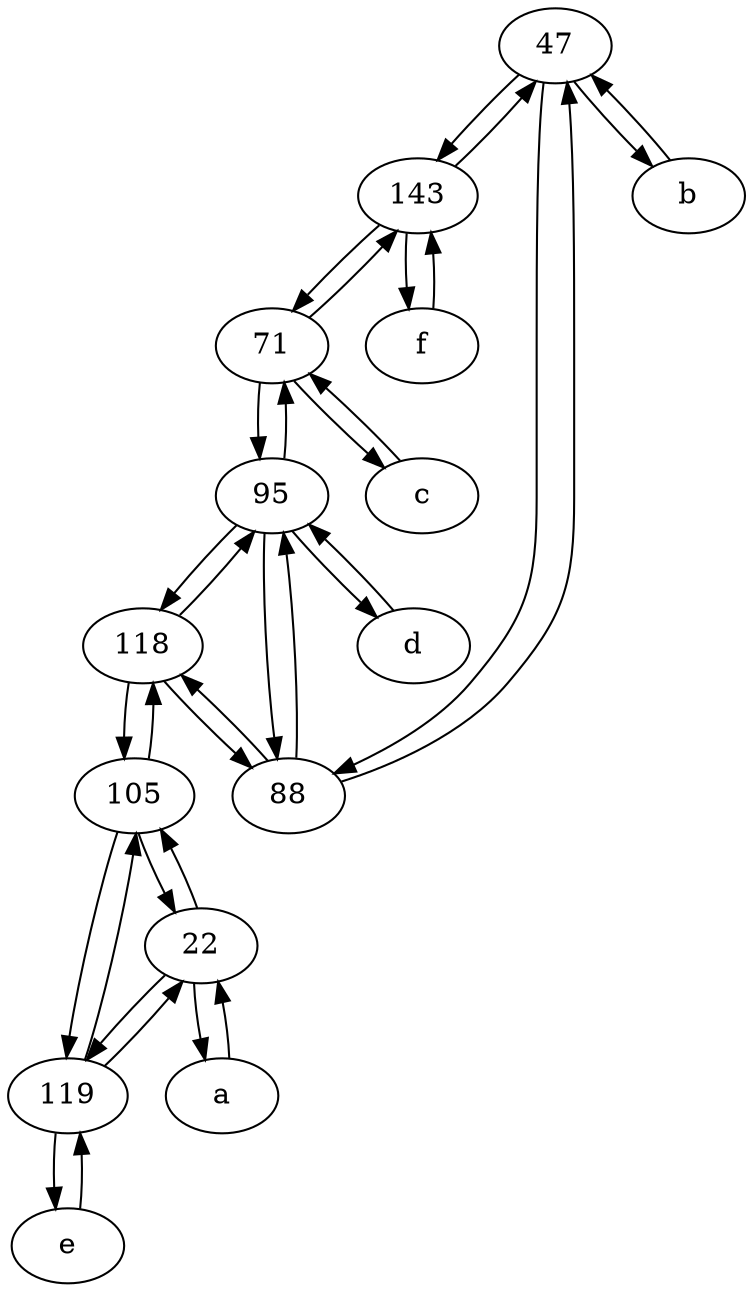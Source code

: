 digraph  {
	47;
	71;
	105;
	e [pos="30,50!"];
	118;
	f [pos="15,45!"];
	143;
	88;
	95;
	119;
	b [pos="50,20!"];
	a [pos="40,10!"];
	c [pos="20,10!"];
	d [pos="20,30!"];
	22;
	143 -> 47;
	c -> 71;
	71 -> 95;
	119 -> e;
	105 -> 22;
	118 -> 105;
	71 -> 143;
	118 -> 88;
	143 -> f;
	143 -> 71;
	22 -> 119;
	105 -> 118;
	88 -> 47;
	47 -> 88;
	f -> 143;
	88 -> 95;
	d -> 95;
	95 -> 71;
	71 -> c;
	119 -> 22;
	e -> 119;
	118 -> 95;
	47 -> 143;
	88 -> 118;
	119 -> 105;
	22 -> 105;
	47 -> b;
	95 -> d;
	b -> 47;
	105 -> 119;
	95 -> 118;
	95 -> 88;
	22 -> a;
	a -> 22;

	}